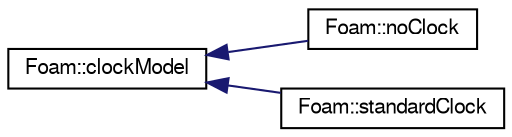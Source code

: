 digraph "Graphical Class Hierarchy"
{
  edge [fontname="FreeSans",fontsize="10",labelfontname="FreeSans",labelfontsize="10"];
  node [fontname="FreeSans",fontsize="10",shape=record];
  rankdir="LR";
  Node1 [label="Foam::clockModel",height=0.2,width=0.4,color="black", fillcolor="white", style="filled",URL="$classFoam_1_1clockModel.html"];
  Node1 -> Node2 [dir="back",color="midnightblue",fontsize="10",style="solid",fontname="FreeSans"];
  Node2 [label="Foam::noClock",height=0.2,width=0.4,color="black", fillcolor="white", style="filled",URL="$classFoam_1_1noClock.html"];
  Node1 -> Node3 [dir="back",color="midnightblue",fontsize="10",style="solid",fontname="FreeSans"];
  Node3 [label="Foam::standardClock",height=0.2,width=0.4,color="black", fillcolor="white", style="filled",URL="$classFoam_1_1standardClock.html"];
}
